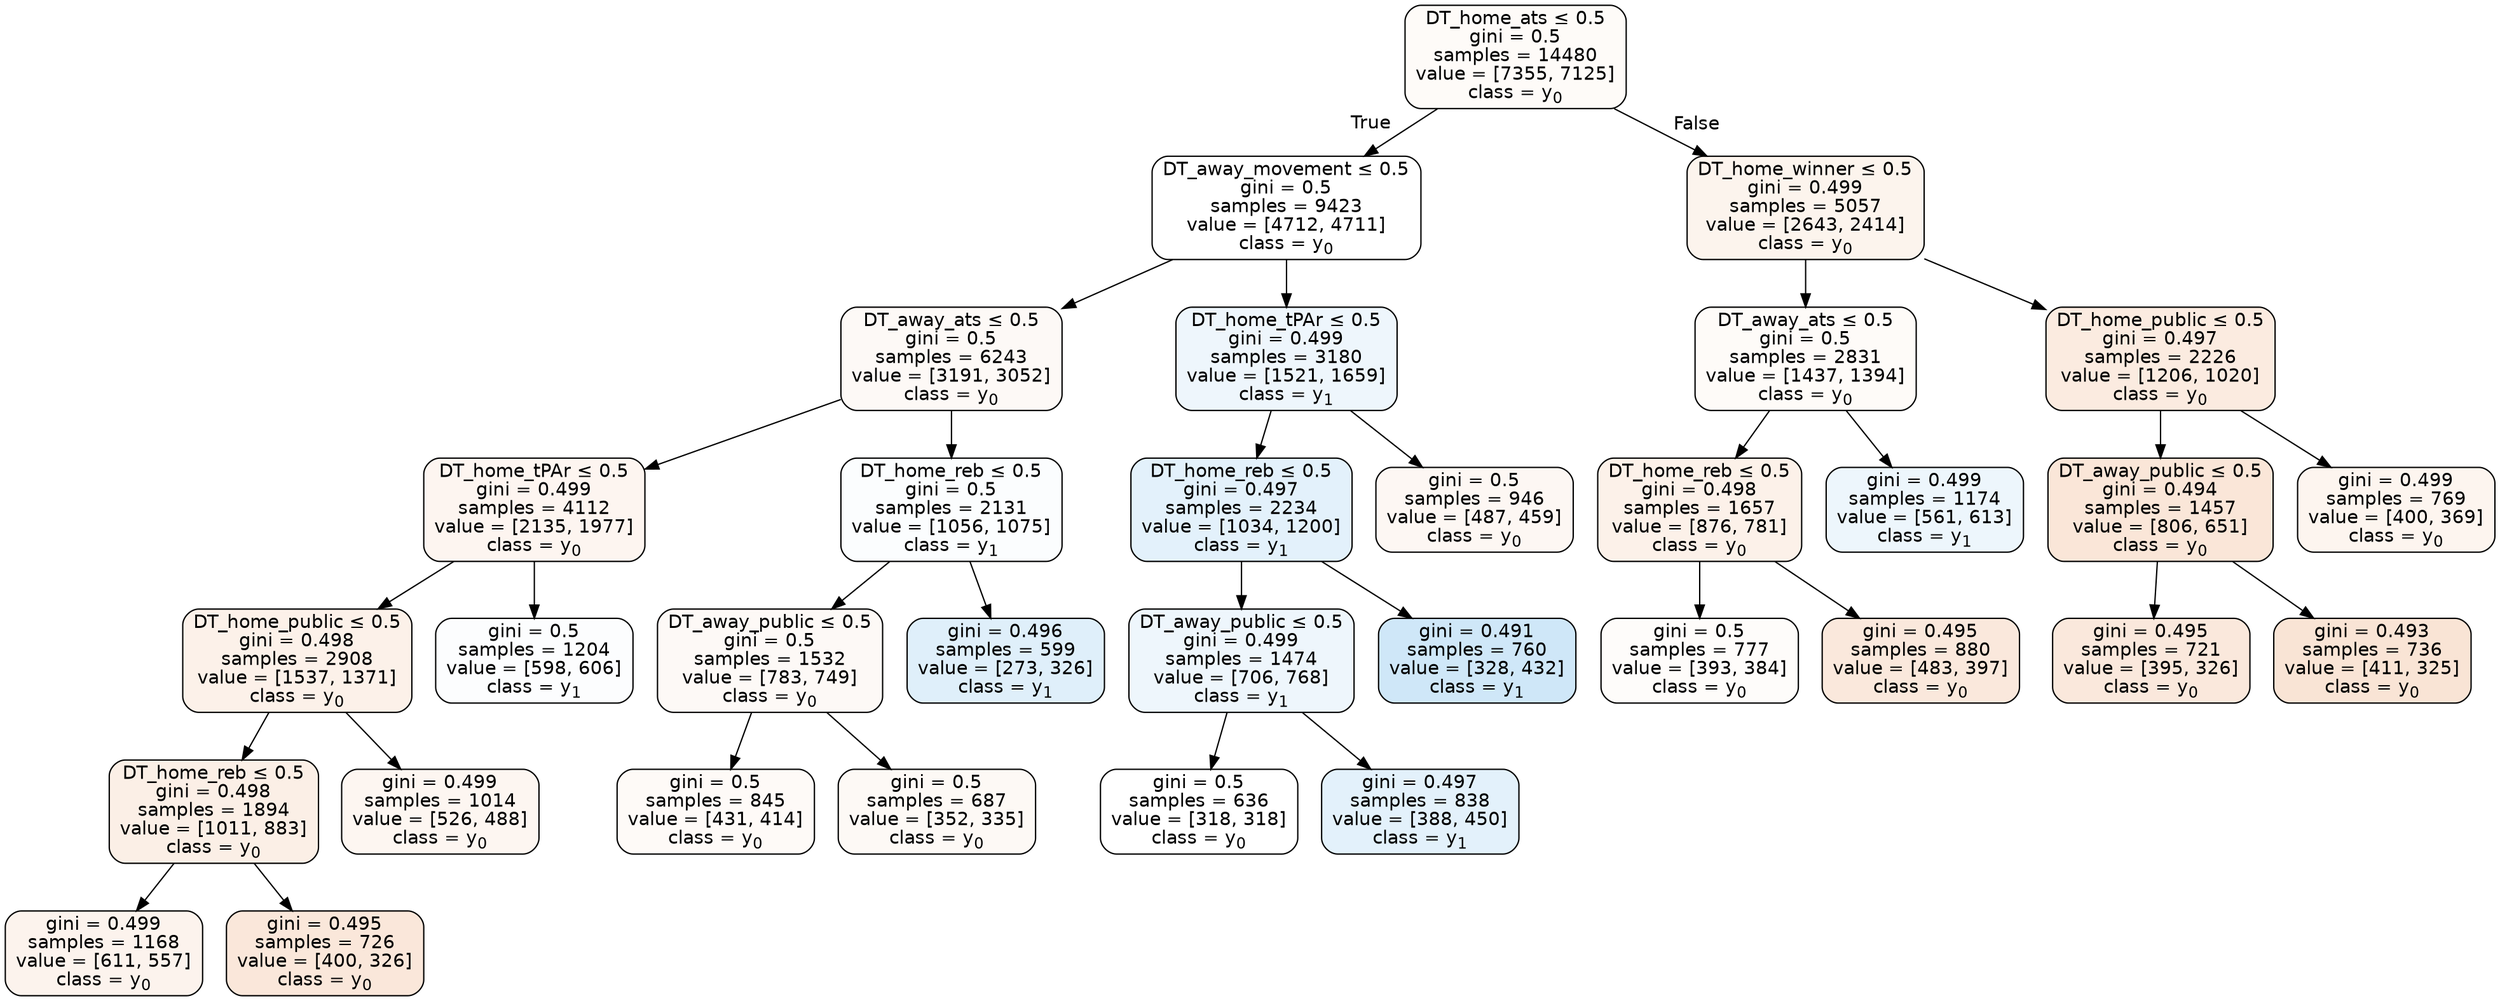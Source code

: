 digraph Tree {
node [shape=box, style="filled, rounded", color="black", fontname=helvetica] ;
edge [fontname=helvetica] ;
0 [label=<DT_home_ats &le; 0.5<br/>gini = 0.5<br/>samples = 14480<br/>value = [7355, 7125]<br/>class = y<SUB>0</SUB>>, fillcolor="#e5813908"] ;
1 [label=<DT_away_movement &le; 0.5<br/>gini = 0.5<br/>samples = 9423<br/>value = [4712, 4711]<br/>class = y<SUB>0</SUB>>, fillcolor="#e5813900"] ;
0 -> 1 [labeldistance=2.5, labelangle=45, headlabel="True"] ;
2 [label=<DT_away_ats &le; 0.5<br/>gini = 0.5<br/>samples = 6243<br/>value = [3191, 3052]<br/>class = y<SUB>0</SUB>>, fillcolor="#e581390b"] ;
1 -> 2 ;
3 [label=<DT_home_tPAr &le; 0.5<br/>gini = 0.499<br/>samples = 4112<br/>value = [2135, 1977]<br/>class = y<SUB>0</SUB>>, fillcolor="#e5813913"] ;
2 -> 3 ;
4 [label=<DT_home_public &le; 0.5<br/>gini = 0.498<br/>samples = 2908<br/>value = [1537, 1371]<br/>class = y<SUB>0</SUB>>, fillcolor="#e581391c"] ;
3 -> 4 ;
5 [label=<DT_home_reb &le; 0.5<br/>gini = 0.498<br/>samples = 1894<br/>value = [1011, 883]<br/>class = y<SUB>0</SUB>>, fillcolor="#e5813920"] ;
4 -> 5 ;
6 [label=<gini = 0.499<br/>samples = 1168<br/>value = [611, 557]<br/>class = y<SUB>0</SUB>>, fillcolor="#e5813917"] ;
5 -> 6 ;
7 [label=<gini = 0.495<br/>samples = 726<br/>value = [400, 326]<br/>class = y<SUB>0</SUB>>, fillcolor="#e581392f"] ;
5 -> 7 ;
8 [label=<gini = 0.499<br/>samples = 1014<br/>value = [526, 488]<br/>class = y<SUB>0</SUB>>, fillcolor="#e5813912"] ;
4 -> 8 ;
9 [label=<gini = 0.5<br/>samples = 1204<br/>value = [598, 606]<br/>class = y<SUB>1</SUB>>, fillcolor="#399de503"] ;
3 -> 9 ;
10 [label=<DT_home_reb &le; 0.5<br/>gini = 0.5<br/>samples = 2131<br/>value = [1056, 1075]<br/>class = y<SUB>1</SUB>>, fillcolor="#399de505"] ;
2 -> 10 ;
11 [label=<DT_away_public &le; 0.5<br/>gini = 0.5<br/>samples = 1532<br/>value = [783, 749]<br/>class = y<SUB>0</SUB>>, fillcolor="#e581390b"] ;
10 -> 11 ;
12 [label=<gini = 0.5<br/>samples = 845<br/>value = [431, 414]<br/>class = y<SUB>0</SUB>>, fillcolor="#e581390a"] ;
11 -> 12 ;
13 [label=<gini = 0.5<br/>samples = 687<br/>value = [352, 335]<br/>class = y<SUB>0</SUB>>, fillcolor="#e581390c"] ;
11 -> 13 ;
14 [label=<gini = 0.496<br/>samples = 599<br/>value = [273, 326]<br/>class = y<SUB>1</SUB>>, fillcolor="#399de529"] ;
10 -> 14 ;
15 [label=<DT_home_tPAr &le; 0.5<br/>gini = 0.499<br/>samples = 3180<br/>value = [1521, 1659]<br/>class = y<SUB>1</SUB>>, fillcolor="#399de515"] ;
1 -> 15 ;
16 [label=<DT_home_reb &le; 0.5<br/>gini = 0.497<br/>samples = 2234<br/>value = [1034, 1200]<br/>class = y<SUB>1</SUB>>, fillcolor="#399de523"] ;
15 -> 16 ;
17 [label=<DT_away_public &le; 0.5<br/>gini = 0.499<br/>samples = 1474<br/>value = [706, 768]<br/>class = y<SUB>1</SUB>>, fillcolor="#399de515"] ;
16 -> 17 ;
18 [label=<gini = 0.5<br/>samples = 636<br/>value = [318, 318]<br/>class = y<SUB>0</SUB>>, fillcolor="#e5813900"] ;
17 -> 18 ;
19 [label=<gini = 0.497<br/>samples = 838<br/>value = [388, 450]<br/>class = y<SUB>1</SUB>>, fillcolor="#399de523"] ;
17 -> 19 ;
20 [label=<gini = 0.491<br/>samples = 760<br/>value = [328, 432]<br/>class = y<SUB>1</SUB>>, fillcolor="#399de53d"] ;
16 -> 20 ;
21 [label=<gini = 0.5<br/>samples = 946<br/>value = [487, 459]<br/>class = y<SUB>0</SUB>>, fillcolor="#e581390f"] ;
15 -> 21 ;
22 [label=<DT_home_winner &le; 0.5<br/>gini = 0.499<br/>samples = 5057<br/>value = [2643, 2414]<br/>class = y<SUB>0</SUB>>, fillcolor="#e5813916"] ;
0 -> 22 [labeldistance=2.5, labelangle=-45, headlabel="False"] ;
23 [label=<DT_away_ats &le; 0.5<br/>gini = 0.5<br/>samples = 2831<br/>value = [1437, 1394]<br/>class = y<SUB>0</SUB>>, fillcolor="#e5813908"] ;
22 -> 23 ;
24 [label=<DT_home_reb &le; 0.5<br/>gini = 0.498<br/>samples = 1657<br/>value = [876, 781]<br/>class = y<SUB>0</SUB>>, fillcolor="#e581391c"] ;
23 -> 24 ;
25 [label=<gini = 0.5<br/>samples = 777<br/>value = [393, 384]<br/>class = y<SUB>0</SUB>>, fillcolor="#e5813906"] ;
24 -> 25 ;
26 [label=<gini = 0.495<br/>samples = 880<br/>value = [483, 397]<br/>class = y<SUB>0</SUB>>, fillcolor="#e581392d"] ;
24 -> 26 ;
27 [label=<gini = 0.499<br/>samples = 1174<br/>value = [561, 613]<br/>class = y<SUB>1</SUB>>, fillcolor="#399de516"] ;
23 -> 27 ;
28 [label=<DT_home_public &le; 0.5<br/>gini = 0.497<br/>samples = 2226<br/>value = [1206, 1020]<br/>class = y<SUB>0</SUB>>, fillcolor="#e5813927"] ;
22 -> 28 ;
29 [label=<DT_away_public &le; 0.5<br/>gini = 0.494<br/>samples = 1457<br/>value = [806, 651]<br/>class = y<SUB>0</SUB>>, fillcolor="#e5813931"] ;
28 -> 29 ;
30 [label=<gini = 0.495<br/>samples = 721<br/>value = [395, 326]<br/>class = y<SUB>0</SUB>>, fillcolor="#e581392d"] ;
29 -> 30 ;
31 [label=<gini = 0.493<br/>samples = 736<br/>value = [411, 325]<br/>class = y<SUB>0</SUB>>, fillcolor="#e5813935"] ;
29 -> 31 ;
32 [label=<gini = 0.499<br/>samples = 769<br/>value = [400, 369]<br/>class = y<SUB>0</SUB>>, fillcolor="#e5813914"] ;
28 -> 32 ;
}
